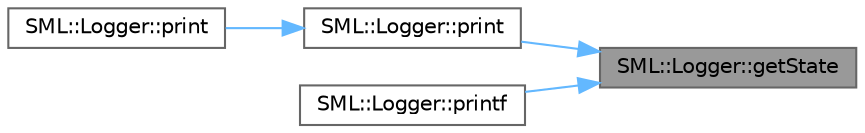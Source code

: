 digraph "SML::Logger::getState"
{
 // LATEX_PDF_SIZE
  bgcolor="transparent";
  edge [fontname=Helvetica,fontsize=10,labelfontname=Helvetica,labelfontsize=10];
  node [fontname=Helvetica,fontsize=10,shape=box,height=0.2,width=0.4];
  rankdir="RL";
  Node1 [id="Node000001",label="SML::Logger::getState",height=0.2,width=0.4,color="gray40", fillcolor="grey60", style="filled", fontcolor="black",tooltip="Get logger state."];
  Node1 -> Node2 [id="edge1_Node000001_Node000002",dir="back",color="steelblue1",style="solid",tooltip=" "];
  Node2 [id="Node000002",label="SML::Logger::print",height=0.2,width=0.4,color="grey40", fillcolor="white", style="filled",URL="$group___s_m_l.html#ga3aa7789d198491623fb3c0de003ab791",tooltip="Print constant C-string."];
  Node2 -> Node3 [id="edge2_Node000002_Node000003",dir="back",color="steelblue1",style="solid",tooltip=" "];
  Node3 [id="Node000003",label="SML::Logger::print",height=0.2,width=0.4,color="grey40", fillcolor="white", style="filled",URL="$group___s_m_l.html#gab0bbeade6df5b83fbc72f3f9b24d54a6",tooltip="Print constant C-string."];
  Node1 -> Node4 [id="edge3_Node000001_Node000004",dir="back",color="steelblue1",style="solid",tooltip=" "];
  Node4 [id="Node000004",label="SML::Logger::printf",height=0.2,width=0.4,color="grey40", fillcolor="white", style="filled",URL="$group___s_m_l.html#ga096fbb5778d0dcdcaaa18440b509e6a8",tooltip="Format and print string."];
}
